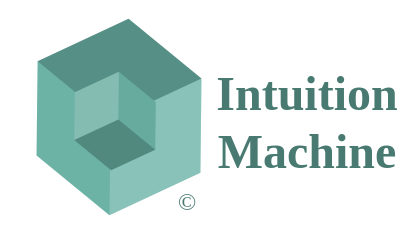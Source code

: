 <mxfile version="12.3.8" type="github" pages="1">
  <diagram id="KjCLcr777CeXuh56Vzgp" name="Page-1">
    <mxGraphModel dx="263" dy="170" grid="1" gridSize="10" guides="1" tooltips="1" connect="1" arrows="1" fold="1" page="1" pageScale="1" pageWidth="850" pageHeight="1100" math="0" shadow="0">
      <root>
        <mxCell id="0"/>
        <mxCell id="1" parent="0"/>
        <mxCell id="Z58XzRF4joGfe4loIMfG-18" value="" style="verticalLabelPosition=bottom;verticalAlign=top;html=1;shape=mxgraph.infographic.shadedCube;isoAngle=15;fillColor=#6CB3A6;strokeColor=none;rotation=-115;" parent="1" vertex="1">
          <mxGeometry x="55" y="112" width="85" height="91" as="geometry"/>
        </mxCell>
        <mxCell id="l-CDvTGbUFodCzUKEkij-2" value="Intuition&lt;br style=&quot;font-size: 24px;&quot;&gt;Machine" style="text;html=1;align=center;verticalAlign=middle;resizable=0;points=[];;autosize=1;fontSize=24;fontStyle=1;fontFamily=Lucida Console;fontColor=#497A71;" vertex="1" parent="1">
          <mxGeometry x="136" y="130" width="110" height="60" as="geometry"/>
        </mxCell>
        <mxCell id="Z58XzRF4joGfe4loIMfG-17" value="" style="verticalLabelPosition=bottom;verticalAlign=top;html=1;shape=mxgraph.infographic.shadedCube;isoAngle=15;fillColor=#67AB9F;strokeColor=none;rotation=65;" parent="1" vertex="1">
          <mxGeometry x="74" y="137" width="43" height="45" as="geometry"/>
        </mxCell>
        <mxCell id="l-CDvTGbUFodCzUKEkij-4" value="©" style="text;html=1;align=center;verticalAlign=middle;resizable=0;points=[];;autosize=1;fontSize=12;fontFamily=Lucida Console;fontColor=#497A71;" vertex="1" parent="1">
          <mxGeometry x="121" y="190" width="20" height="20" as="geometry"/>
        </mxCell>
      </root>
    </mxGraphModel>
  </diagram>
</mxfile>
